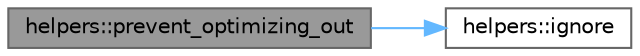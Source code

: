 digraph "helpers::prevent_optimizing_out"
{
 // LATEX_PDF_SIZE
  bgcolor="transparent";
  edge [fontname=Helvetica,fontsize=10,labelfontname=Helvetica,labelfontsize=10];
  node [fontname=Helvetica,fontsize=10,shape=box,height=0.2,width=0.4];
  rankdir="LR";
  Node1 [id="Node000001",label="helpers::prevent_optimizing_out",height=0.2,width=0.4,color="gray40", fillcolor="grey60", style="filled", fontcolor="black",tooltip=" "];
  Node1 -> Node2 [id="edge2_Node000001_Node000002",color="steelblue1",style="solid",tooltip=" "];
  Node2 [id="Node000002",label="helpers::ignore",height=0.2,width=0.4,color="grey40", fillcolor="white", style="filled",URL="$namespacehelpers.html#ac095836cf4480d5ee7344e0cf7af7321",tooltip=" "];
}
